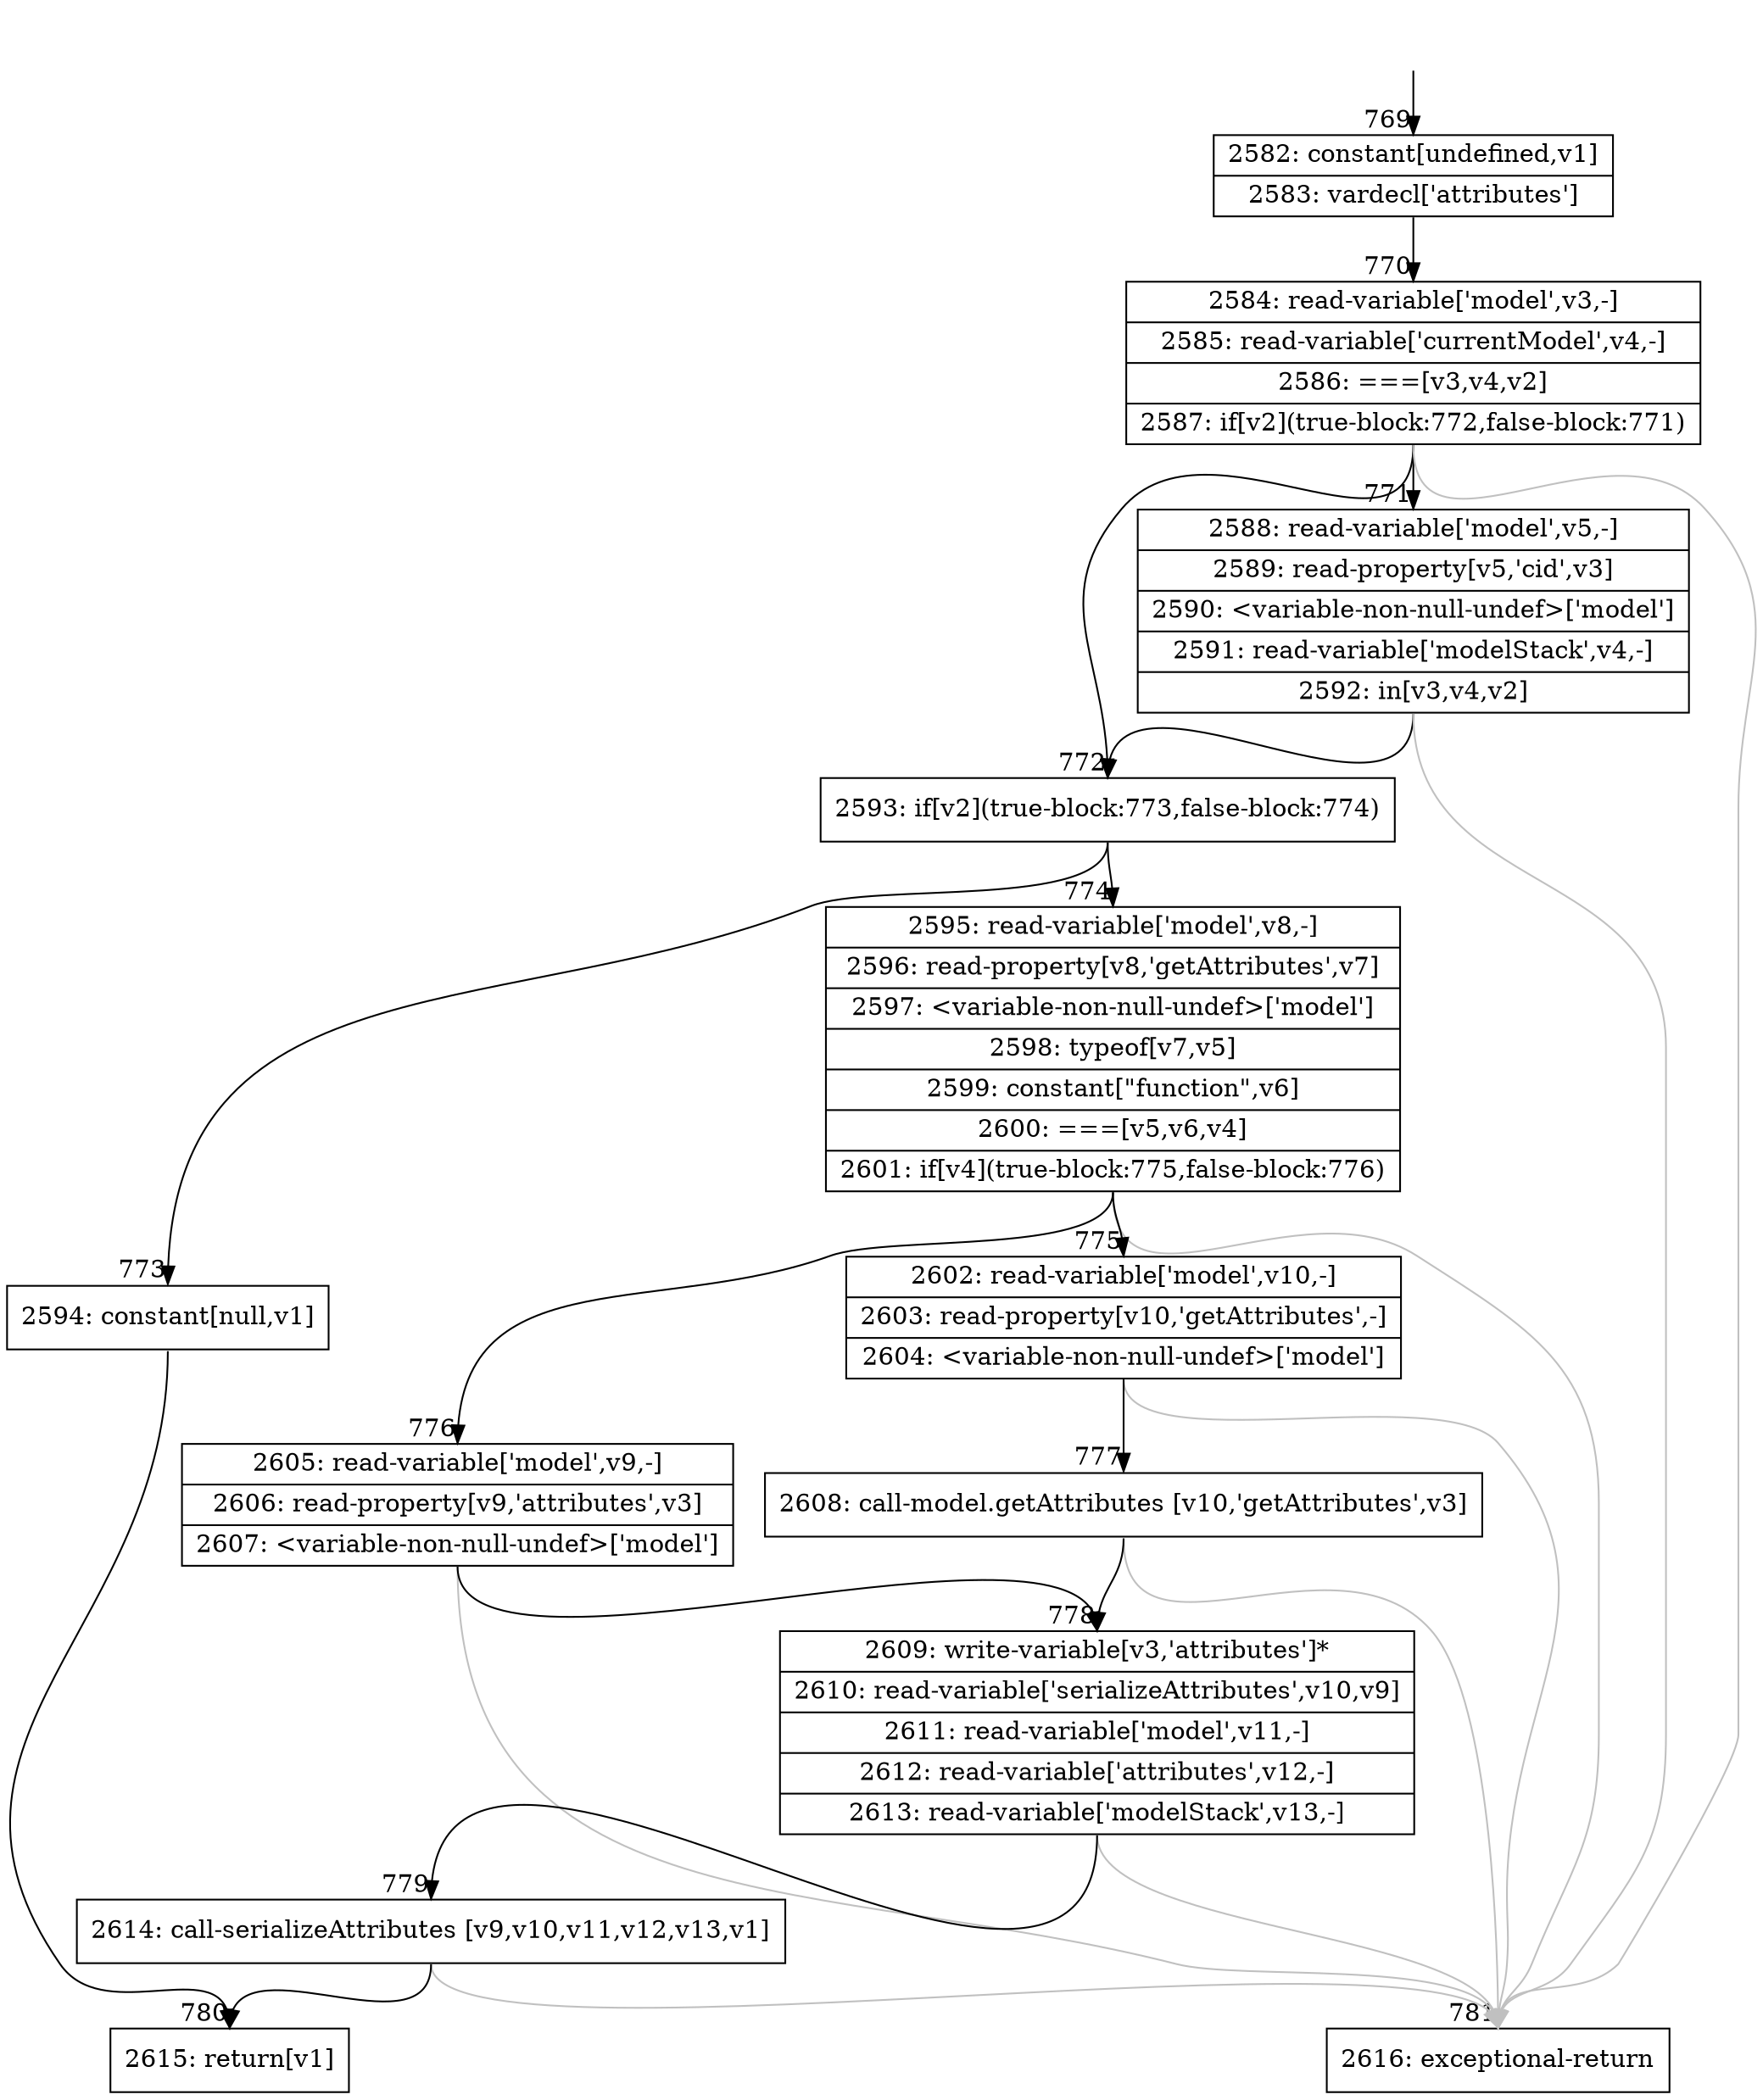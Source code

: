 digraph {
rankdir="TD"
BB_entry68[shape=none,label=""];
BB_entry68 -> BB769 [tailport=s, headport=n, headlabel="    769"]
BB769 [shape=record label="{2582: constant[undefined,v1]|2583: vardecl['attributes']}" ] 
BB769 -> BB770 [tailport=s, headport=n, headlabel="      770"]
BB770 [shape=record label="{2584: read-variable['model',v3,-]|2585: read-variable['currentModel',v4,-]|2586: ===[v3,v4,v2]|2587: if[v2](true-block:772,false-block:771)}" ] 
BB770 -> BB772 [tailport=s, headport=n, headlabel="      772"]
BB770 -> BB771 [tailport=s, headport=n, headlabel="      771"]
BB770 -> BB781 [tailport=s, headport=n, color=gray, headlabel="      781"]
BB771 [shape=record label="{2588: read-variable['model',v5,-]|2589: read-property[v5,'cid',v3]|2590: \<variable-non-null-undef\>['model']|2591: read-variable['modelStack',v4,-]|2592: in[v3,v4,v2]}" ] 
BB771 -> BB772 [tailport=s, headport=n]
BB771 -> BB781 [tailport=s, headport=n, color=gray]
BB772 [shape=record label="{2593: if[v2](true-block:773,false-block:774)}" ] 
BB772 -> BB773 [tailport=s, headport=n, headlabel="      773"]
BB772 -> BB774 [tailport=s, headport=n, headlabel="      774"]
BB773 [shape=record label="{2594: constant[null,v1]}" ] 
BB773 -> BB780 [tailport=s, headport=n, headlabel="      780"]
BB774 [shape=record label="{2595: read-variable['model',v8,-]|2596: read-property[v8,'getAttributes',v7]|2597: \<variable-non-null-undef\>['model']|2598: typeof[v7,v5]|2599: constant[\"function\",v6]|2600: ===[v5,v6,v4]|2601: if[v4](true-block:775,false-block:776)}" ] 
BB774 -> BB775 [tailport=s, headport=n, headlabel="      775"]
BB774 -> BB776 [tailport=s, headport=n, headlabel="      776"]
BB774 -> BB781 [tailport=s, headport=n, color=gray]
BB775 [shape=record label="{2602: read-variable['model',v10,-]|2603: read-property[v10,'getAttributes',-]|2604: \<variable-non-null-undef\>['model']}" ] 
BB775 -> BB777 [tailport=s, headport=n, headlabel="      777"]
BB775 -> BB781 [tailport=s, headport=n, color=gray]
BB776 [shape=record label="{2605: read-variable['model',v9,-]|2606: read-property[v9,'attributes',v3]|2607: \<variable-non-null-undef\>['model']}" ] 
BB776 -> BB778 [tailport=s, headport=n, headlabel="      778"]
BB776 -> BB781 [tailport=s, headport=n, color=gray]
BB777 [shape=record label="{2608: call-model.getAttributes [v10,'getAttributes',v3]}" ] 
BB777 -> BB778 [tailport=s, headport=n]
BB777 -> BB781 [tailport=s, headport=n, color=gray]
BB778 [shape=record label="{2609: write-variable[v3,'attributes']*|2610: read-variable['serializeAttributes',v10,v9]|2611: read-variable['model',v11,-]|2612: read-variable['attributes',v12,-]|2613: read-variable['modelStack',v13,-]}" ] 
BB778 -> BB779 [tailport=s, headport=n, headlabel="      779"]
BB778 -> BB781 [tailport=s, headport=n, color=gray]
BB779 [shape=record label="{2614: call-serializeAttributes [v9,v10,v11,v12,v13,v1]}" ] 
BB779 -> BB780 [tailport=s, headport=n]
BB779 -> BB781 [tailport=s, headport=n, color=gray]
BB780 [shape=record label="{2615: return[v1]}" ] 
BB781 [shape=record label="{2616: exceptional-return}" ] 
//#$~ 743
}
